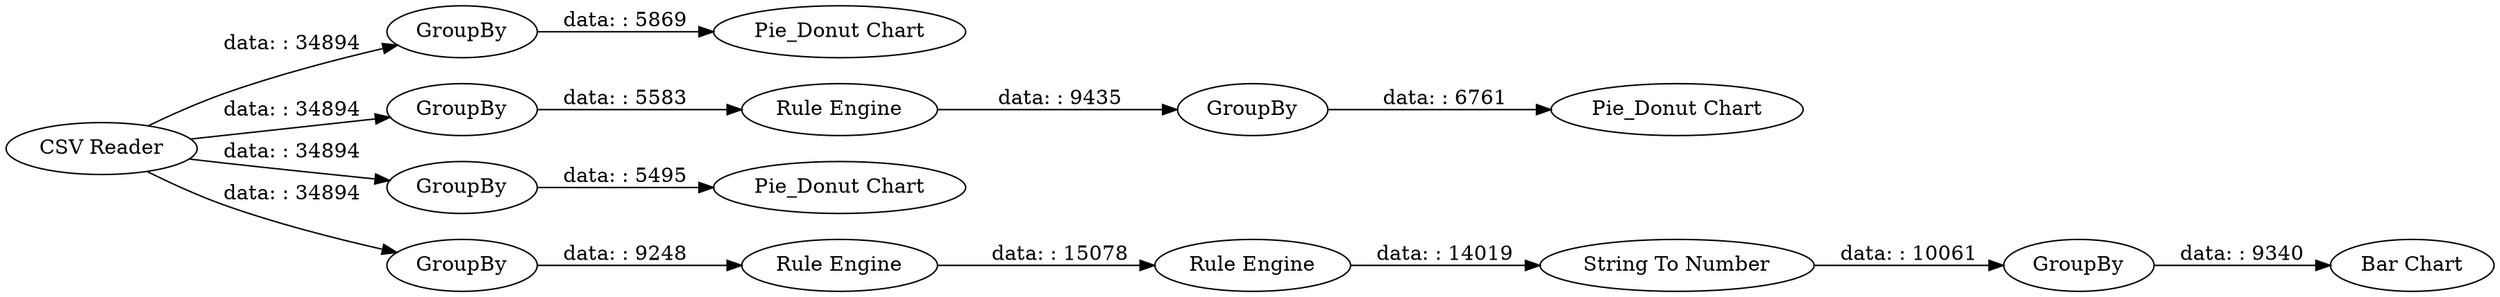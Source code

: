 digraph {
	"-2429222631062889266_14" [label=GroupBy]
	"-2429222631062889266_5" [label="Rule Engine"]
	"-2429222631062889266_13" [label="Rule Engine"]
	"-2429222631062889266_7" [label="String To Number"]
	"-2429222631062889266_11" [label="Pie_Donut Chart"]
	"-2429222631062889266_8" [label="Rule Engine"]
	"-2429222631062889266_3" [label=GroupBy]
	"-2429222631062889266_10" [label="Pie_Donut Chart"]
	"-2429222631062889266_12" [label=GroupBy]
	"-2429222631062889266_1" [label="CSV Reader"]
	"-2429222631062889266_9" [label="Bar Chart"]
	"-2429222631062889266_15" [label="Pie_Donut Chart"]
	"-2429222631062889266_2" [label=GroupBy]
	"-2429222631062889266_6" [label=GroupBy]
	"-2429222631062889266_4" [label=GroupBy]
	"-2429222631062889266_1" -> "-2429222631062889266_3" [label="data: : 34894"]
	"-2429222631062889266_7" -> "-2429222631062889266_6" [label="data: : 10061"]
	"-2429222631062889266_3" -> "-2429222631062889266_11" [label="data: : 5869"]
	"-2429222631062889266_5" -> "-2429222631062889266_8" [label="data: : 15078"]
	"-2429222631062889266_1" -> "-2429222631062889266_12" [label="data: : 34894"]
	"-2429222631062889266_6" -> "-2429222631062889266_9" [label="data: : 9340"]
	"-2429222631062889266_1" -> "-2429222631062889266_2" [label="data: : 34894"]
	"-2429222631062889266_4" -> "-2429222631062889266_5" [label="data: : 9248"]
	"-2429222631062889266_14" -> "-2429222631062889266_15" [label="data: : 6761"]
	"-2429222631062889266_13" -> "-2429222631062889266_14" [label="data: : 9435"]
	"-2429222631062889266_2" -> "-2429222631062889266_10" [label="data: : 5495"]
	"-2429222631062889266_8" -> "-2429222631062889266_7" [label="data: : 14019"]
	"-2429222631062889266_12" -> "-2429222631062889266_13" [label="data: : 5583"]
	"-2429222631062889266_1" -> "-2429222631062889266_4" [label="data: : 34894"]
	rankdir=LR
}
